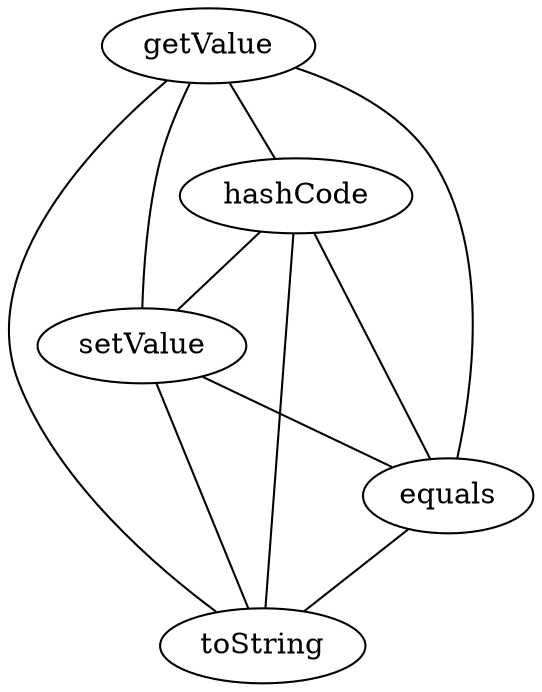 strict graph ip_map {
getValue--hashCode;
getValue--setValue;
getValue--equals;
getValue--toString;
hashCode--setValue;
hashCode--equals;
hashCode--toString;
setValue--equals;
setValue--toString;
equals--toString;
}